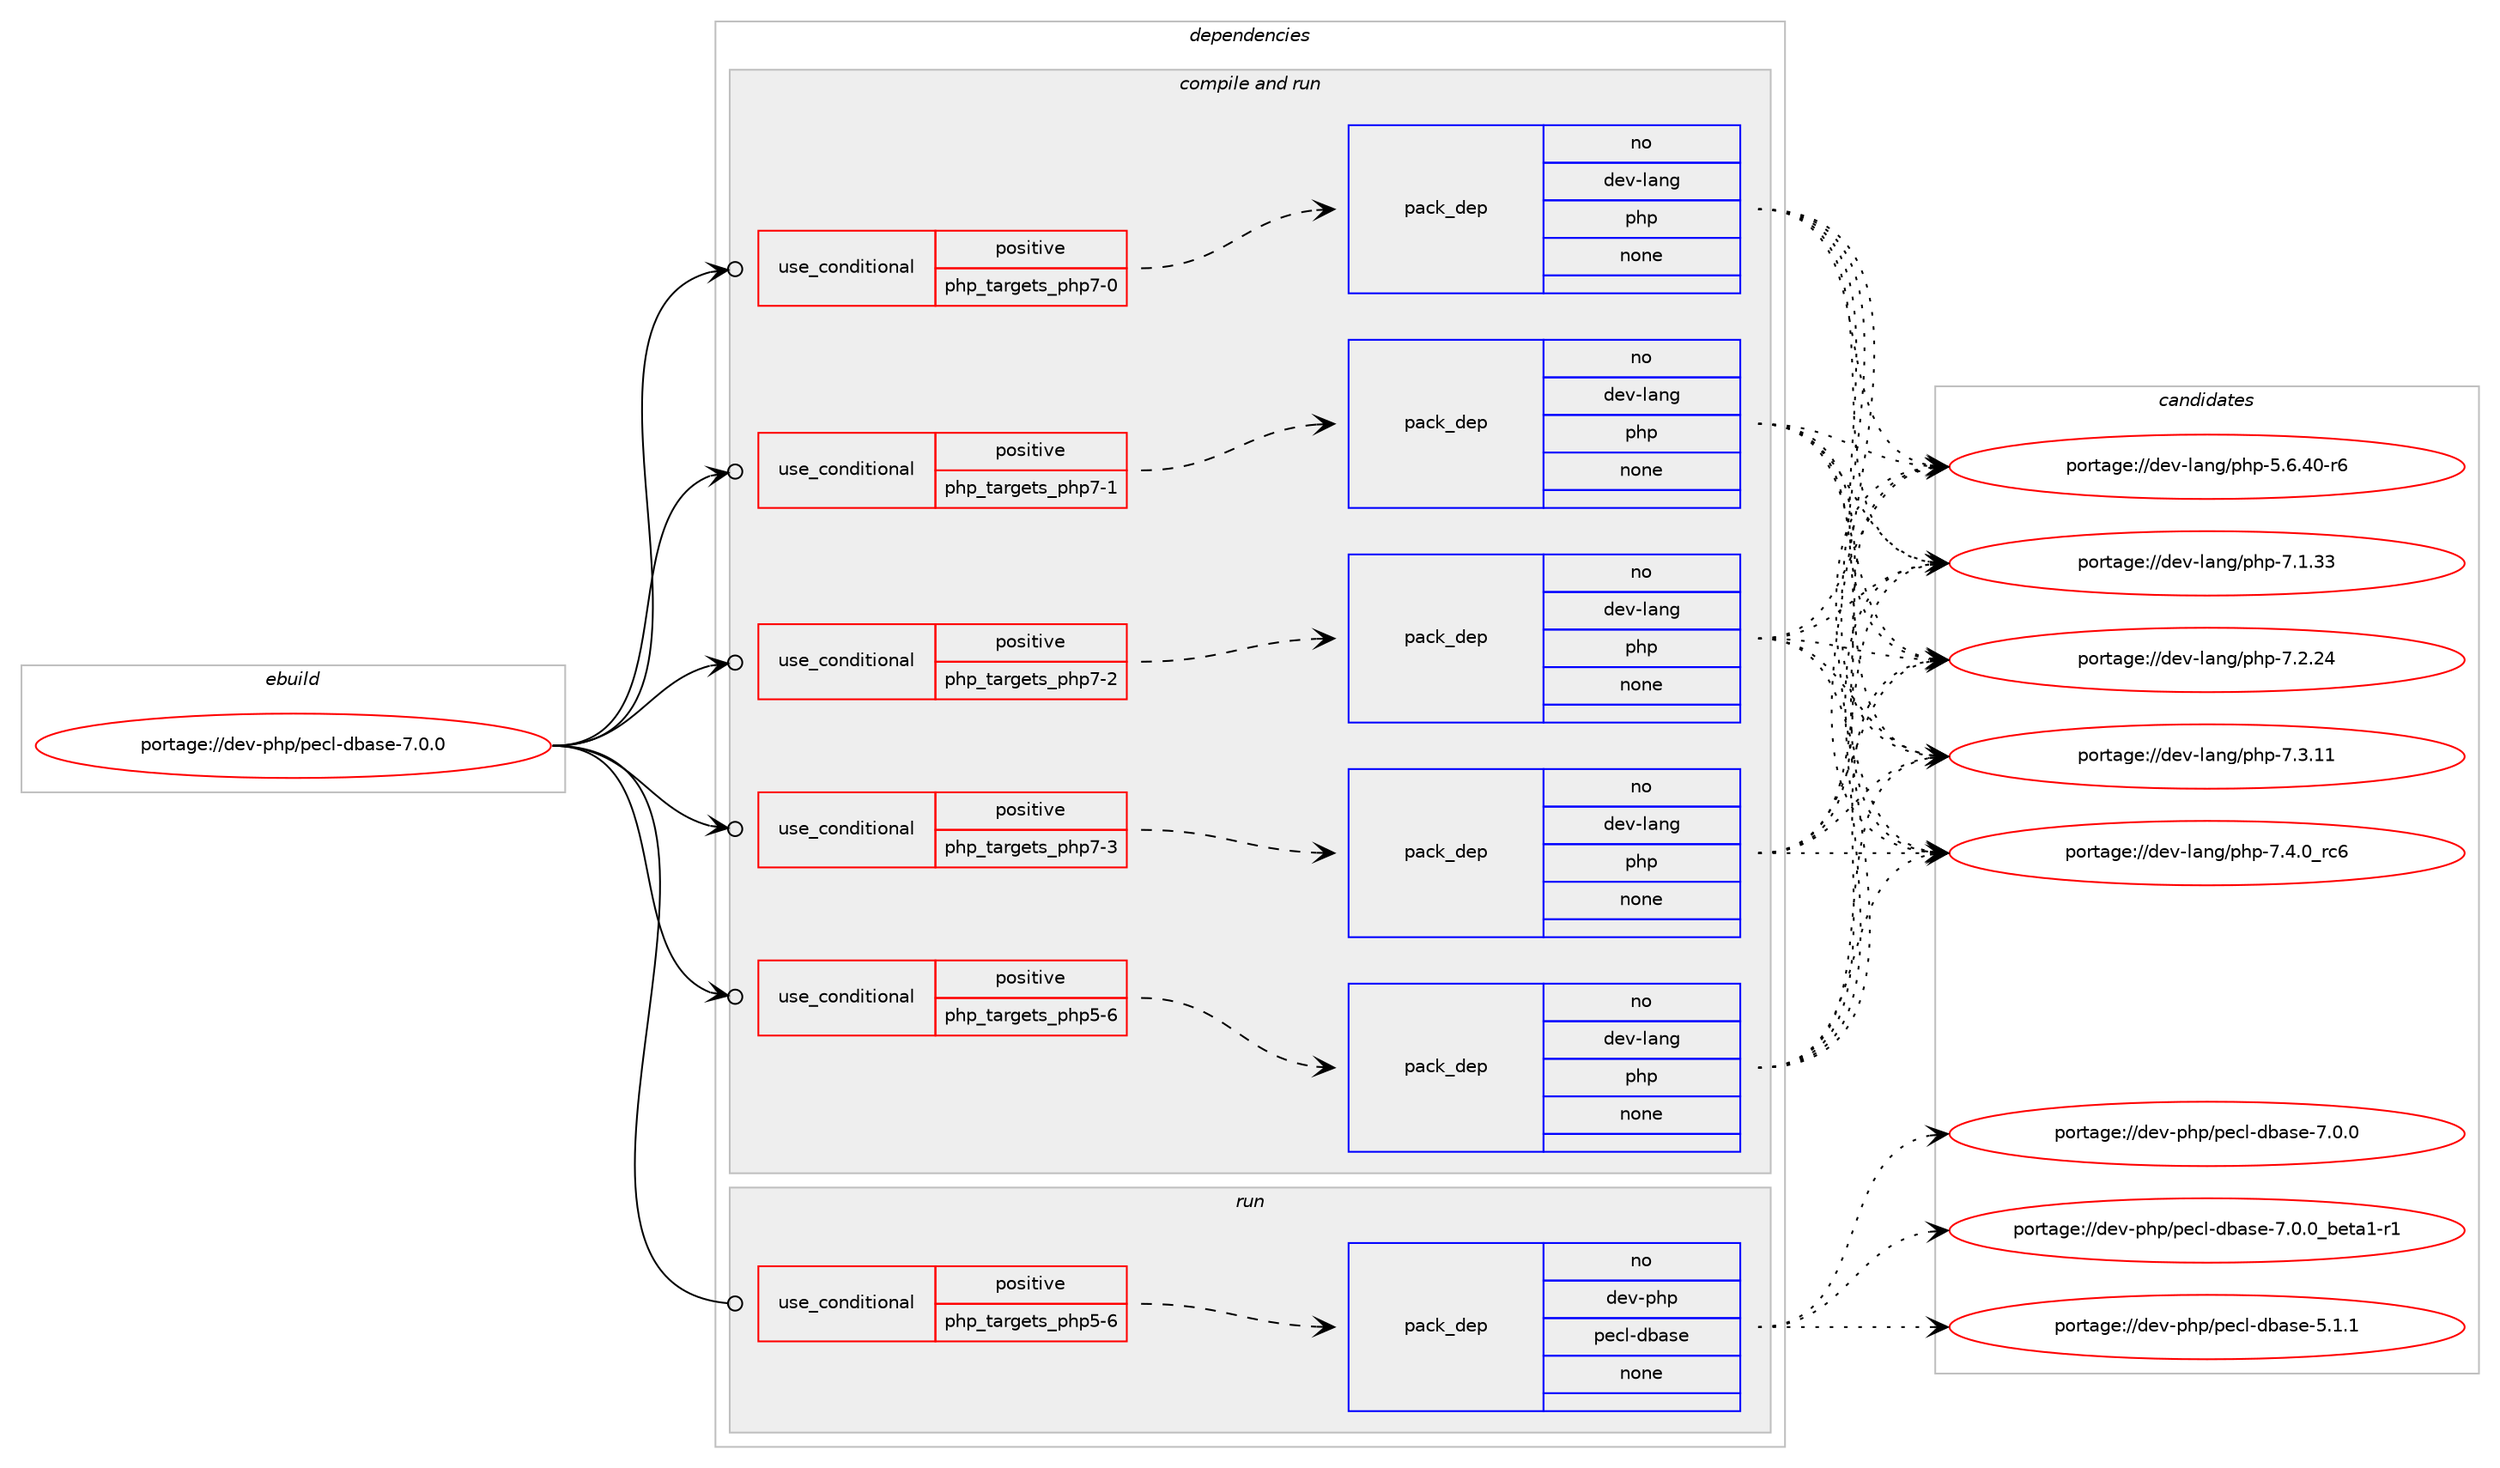 digraph prolog {

# *************
# Graph options
# *************

newrank=true;
concentrate=true;
compound=true;
graph [rankdir=LR,fontname=Helvetica,fontsize=10,ranksep=1.5];#, ranksep=2.5, nodesep=0.2];
edge  [arrowhead=vee];
node  [fontname=Helvetica,fontsize=10];

# **********
# The ebuild
# **********

subgraph cluster_leftcol {
color=gray;
rank=same;
label=<<i>ebuild</i>>;
id [label="portage://dev-php/pecl-dbase-7.0.0", color=red, width=4, href="../dev-php/pecl-dbase-7.0.0.svg"];
}

# ****************
# The dependencies
# ****************

subgraph cluster_midcol {
color=gray;
label=<<i>dependencies</i>>;
subgraph cluster_compile {
fillcolor="#eeeeee";
style=filled;
label=<<i>compile</i>>;
}
subgraph cluster_compileandrun {
fillcolor="#eeeeee";
style=filled;
label=<<i>compile and run</i>>;
subgraph cond24124 {
dependency124784 [label=<<TABLE BORDER="0" CELLBORDER="1" CELLSPACING="0" CELLPADDING="4"><TR><TD ROWSPAN="3" CELLPADDING="10">use_conditional</TD></TR><TR><TD>positive</TD></TR><TR><TD>php_targets_php5-6</TD></TR></TABLE>>, shape=none, color=red];
subgraph pack97447 {
dependency124785 [label=<<TABLE BORDER="0" CELLBORDER="1" CELLSPACING="0" CELLPADDING="4" WIDTH="220"><TR><TD ROWSPAN="6" CELLPADDING="30">pack_dep</TD></TR><TR><TD WIDTH="110">no</TD></TR><TR><TD>dev-lang</TD></TR><TR><TD>php</TD></TR><TR><TD>none</TD></TR><TR><TD></TD></TR></TABLE>>, shape=none, color=blue];
}
dependency124784:e -> dependency124785:w [weight=20,style="dashed",arrowhead="vee"];
}
id:e -> dependency124784:w [weight=20,style="solid",arrowhead="odotvee"];
subgraph cond24125 {
dependency124786 [label=<<TABLE BORDER="0" CELLBORDER="1" CELLSPACING="0" CELLPADDING="4"><TR><TD ROWSPAN="3" CELLPADDING="10">use_conditional</TD></TR><TR><TD>positive</TD></TR><TR><TD>php_targets_php7-0</TD></TR></TABLE>>, shape=none, color=red];
subgraph pack97448 {
dependency124787 [label=<<TABLE BORDER="0" CELLBORDER="1" CELLSPACING="0" CELLPADDING="4" WIDTH="220"><TR><TD ROWSPAN="6" CELLPADDING="30">pack_dep</TD></TR><TR><TD WIDTH="110">no</TD></TR><TR><TD>dev-lang</TD></TR><TR><TD>php</TD></TR><TR><TD>none</TD></TR><TR><TD></TD></TR></TABLE>>, shape=none, color=blue];
}
dependency124786:e -> dependency124787:w [weight=20,style="dashed",arrowhead="vee"];
}
id:e -> dependency124786:w [weight=20,style="solid",arrowhead="odotvee"];
subgraph cond24126 {
dependency124788 [label=<<TABLE BORDER="0" CELLBORDER="1" CELLSPACING="0" CELLPADDING="4"><TR><TD ROWSPAN="3" CELLPADDING="10">use_conditional</TD></TR><TR><TD>positive</TD></TR><TR><TD>php_targets_php7-1</TD></TR></TABLE>>, shape=none, color=red];
subgraph pack97449 {
dependency124789 [label=<<TABLE BORDER="0" CELLBORDER="1" CELLSPACING="0" CELLPADDING="4" WIDTH="220"><TR><TD ROWSPAN="6" CELLPADDING="30">pack_dep</TD></TR><TR><TD WIDTH="110">no</TD></TR><TR><TD>dev-lang</TD></TR><TR><TD>php</TD></TR><TR><TD>none</TD></TR><TR><TD></TD></TR></TABLE>>, shape=none, color=blue];
}
dependency124788:e -> dependency124789:w [weight=20,style="dashed",arrowhead="vee"];
}
id:e -> dependency124788:w [weight=20,style="solid",arrowhead="odotvee"];
subgraph cond24127 {
dependency124790 [label=<<TABLE BORDER="0" CELLBORDER="1" CELLSPACING="0" CELLPADDING="4"><TR><TD ROWSPAN="3" CELLPADDING="10">use_conditional</TD></TR><TR><TD>positive</TD></TR><TR><TD>php_targets_php7-2</TD></TR></TABLE>>, shape=none, color=red];
subgraph pack97450 {
dependency124791 [label=<<TABLE BORDER="0" CELLBORDER="1" CELLSPACING="0" CELLPADDING="4" WIDTH="220"><TR><TD ROWSPAN="6" CELLPADDING="30">pack_dep</TD></TR><TR><TD WIDTH="110">no</TD></TR><TR><TD>dev-lang</TD></TR><TR><TD>php</TD></TR><TR><TD>none</TD></TR><TR><TD></TD></TR></TABLE>>, shape=none, color=blue];
}
dependency124790:e -> dependency124791:w [weight=20,style="dashed",arrowhead="vee"];
}
id:e -> dependency124790:w [weight=20,style="solid",arrowhead="odotvee"];
subgraph cond24128 {
dependency124792 [label=<<TABLE BORDER="0" CELLBORDER="1" CELLSPACING="0" CELLPADDING="4"><TR><TD ROWSPAN="3" CELLPADDING="10">use_conditional</TD></TR><TR><TD>positive</TD></TR><TR><TD>php_targets_php7-3</TD></TR></TABLE>>, shape=none, color=red];
subgraph pack97451 {
dependency124793 [label=<<TABLE BORDER="0" CELLBORDER="1" CELLSPACING="0" CELLPADDING="4" WIDTH="220"><TR><TD ROWSPAN="6" CELLPADDING="30">pack_dep</TD></TR><TR><TD WIDTH="110">no</TD></TR><TR><TD>dev-lang</TD></TR><TR><TD>php</TD></TR><TR><TD>none</TD></TR><TR><TD></TD></TR></TABLE>>, shape=none, color=blue];
}
dependency124792:e -> dependency124793:w [weight=20,style="dashed",arrowhead="vee"];
}
id:e -> dependency124792:w [weight=20,style="solid",arrowhead="odotvee"];
}
subgraph cluster_run {
fillcolor="#eeeeee";
style=filled;
label=<<i>run</i>>;
subgraph cond24129 {
dependency124794 [label=<<TABLE BORDER="0" CELLBORDER="1" CELLSPACING="0" CELLPADDING="4"><TR><TD ROWSPAN="3" CELLPADDING="10">use_conditional</TD></TR><TR><TD>positive</TD></TR><TR><TD>php_targets_php5-6</TD></TR></TABLE>>, shape=none, color=red];
subgraph pack97452 {
dependency124795 [label=<<TABLE BORDER="0" CELLBORDER="1" CELLSPACING="0" CELLPADDING="4" WIDTH="220"><TR><TD ROWSPAN="6" CELLPADDING="30">pack_dep</TD></TR><TR><TD WIDTH="110">no</TD></TR><TR><TD>dev-php</TD></TR><TR><TD>pecl-dbase</TD></TR><TR><TD>none</TD></TR><TR><TD></TD></TR></TABLE>>, shape=none, color=blue];
}
dependency124794:e -> dependency124795:w [weight=20,style="dashed",arrowhead="vee"];
}
id:e -> dependency124794:w [weight=20,style="solid",arrowhead="odot"];
}
}

# **************
# The candidates
# **************

subgraph cluster_choices {
rank=same;
color=gray;
label=<<i>candidates</i>>;

subgraph choice97447 {
color=black;
nodesep=1;
choiceportage100101118451089711010347112104112455346544652484511454 [label="portage://dev-lang/php-5.6.40-r6", color=red, width=4,href="../dev-lang/php-5.6.40-r6.svg"];
choiceportage10010111845108971101034711210411245554649465151 [label="portage://dev-lang/php-7.1.33", color=red, width=4,href="../dev-lang/php-7.1.33.svg"];
choiceportage10010111845108971101034711210411245554650465052 [label="portage://dev-lang/php-7.2.24", color=red, width=4,href="../dev-lang/php-7.2.24.svg"];
choiceportage10010111845108971101034711210411245554651464949 [label="portage://dev-lang/php-7.3.11", color=red, width=4,href="../dev-lang/php-7.3.11.svg"];
choiceportage100101118451089711010347112104112455546524648951149954 [label="portage://dev-lang/php-7.4.0_rc6", color=red, width=4,href="../dev-lang/php-7.4.0_rc6.svg"];
dependency124785:e -> choiceportage100101118451089711010347112104112455346544652484511454:w [style=dotted,weight="100"];
dependency124785:e -> choiceportage10010111845108971101034711210411245554649465151:w [style=dotted,weight="100"];
dependency124785:e -> choiceportage10010111845108971101034711210411245554650465052:w [style=dotted,weight="100"];
dependency124785:e -> choiceportage10010111845108971101034711210411245554651464949:w [style=dotted,weight="100"];
dependency124785:e -> choiceportage100101118451089711010347112104112455546524648951149954:w [style=dotted,weight="100"];
}
subgraph choice97448 {
color=black;
nodesep=1;
choiceportage100101118451089711010347112104112455346544652484511454 [label="portage://dev-lang/php-5.6.40-r6", color=red, width=4,href="../dev-lang/php-5.6.40-r6.svg"];
choiceportage10010111845108971101034711210411245554649465151 [label="portage://dev-lang/php-7.1.33", color=red, width=4,href="../dev-lang/php-7.1.33.svg"];
choiceportage10010111845108971101034711210411245554650465052 [label="portage://dev-lang/php-7.2.24", color=red, width=4,href="../dev-lang/php-7.2.24.svg"];
choiceportage10010111845108971101034711210411245554651464949 [label="portage://dev-lang/php-7.3.11", color=red, width=4,href="../dev-lang/php-7.3.11.svg"];
choiceportage100101118451089711010347112104112455546524648951149954 [label="portage://dev-lang/php-7.4.0_rc6", color=red, width=4,href="../dev-lang/php-7.4.0_rc6.svg"];
dependency124787:e -> choiceportage100101118451089711010347112104112455346544652484511454:w [style=dotted,weight="100"];
dependency124787:e -> choiceportage10010111845108971101034711210411245554649465151:w [style=dotted,weight="100"];
dependency124787:e -> choiceportage10010111845108971101034711210411245554650465052:w [style=dotted,weight="100"];
dependency124787:e -> choiceportage10010111845108971101034711210411245554651464949:w [style=dotted,weight="100"];
dependency124787:e -> choiceportage100101118451089711010347112104112455546524648951149954:w [style=dotted,weight="100"];
}
subgraph choice97449 {
color=black;
nodesep=1;
choiceportage100101118451089711010347112104112455346544652484511454 [label="portage://dev-lang/php-5.6.40-r6", color=red, width=4,href="../dev-lang/php-5.6.40-r6.svg"];
choiceportage10010111845108971101034711210411245554649465151 [label="portage://dev-lang/php-7.1.33", color=red, width=4,href="../dev-lang/php-7.1.33.svg"];
choiceportage10010111845108971101034711210411245554650465052 [label="portage://dev-lang/php-7.2.24", color=red, width=4,href="../dev-lang/php-7.2.24.svg"];
choiceportage10010111845108971101034711210411245554651464949 [label="portage://dev-lang/php-7.3.11", color=red, width=4,href="../dev-lang/php-7.3.11.svg"];
choiceportage100101118451089711010347112104112455546524648951149954 [label="portage://dev-lang/php-7.4.0_rc6", color=red, width=4,href="../dev-lang/php-7.4.0_rc6.svg"];
dependency124789:e -> choiceportage100101118451089711010347112104112455346544652484511454:w [style=dotted,weight="100"];
dependency124789:e -> choiceportage10010111845108971101034711210411245554649465151:w [style=dotted,weight="100"];
dependency124789:e -> choiceportage10010111845108971101034711210411245554650465052:w [style=dotted,weight="100"];
dependency124789:e -> choiceportage10010111845108971101034711210411245554651464949:w [style=dotted,weight="100"];
dependency124789:e -> choiceportage100101118451089711010347112104112455546524648951149954:w [style=dotted,weight="100"];
}
subgraph choice97450 {
color=black;
nodesep=1;
choiceportage100101118451089711010347112104112455346544652484511454 [label="portage://dev-lang/php-5.6.40-r6", color=red, width=4,href="../dev-lang/php-5.6.40-r6.svg"];
choiceportage10010111845108971101034711210411245554649465151 [label="portage://dev-lang/php-7.1.33", color=red, width=4,href="../dev-lang/php-7.1.33.svg"];
choiceportage10010111845108971101034711210411245554650465052 [label="portage://dev-lang/php-7.2.24", color=red, width=4,href="../dev-lang/php-7.2.24.svg"];
choiceportage10010111845108971101034711210411245554651464949 [label="portage://dev-lang/php-7.3.11", color=red, width=4,href="../dev-lang/php-7.3.11.svg"];
choiceportage100101118451089711010347112104112455546524648951149954 [label="portage://dev-lang/php-7.4.0_rc6", color=red, width=4,href="../dev-lang/php-7.4.0_rc6.svg"];
dependency124791:e -> choiceportage100101118451089711010347112104112455346544652484511454:w [style=dotted,weight="100"];
dependency124791:e -> choiceportage10010111845108971101034711210411245554649465151:w [style=dotted,weight="100"];
dependency124791:e -> choiceportage10010111845108971101034711210411245554650465052:w [style=dotted,weight="100"];
dependency124791:e -> choiceportage10010111845108971101034711210411245554651464949:w [style=dotted,weight="100"];
dependency124791:e -> choiceportage100101118451089711010347112104112455546524648951149954:w [style=dotted,weight="100"];
}
subgraph choice97451 {
color=black;
nodesep=1;
choiceportage100101118451089711010347112104112455346544652484511454 [label="portage://dev-lang/php-5.6.40-r6", color=red, width=4,href="../dev-lang/php-5.6.40-r6.svg"];
choiceportage10010111845108971101034711210411245554649465151 [label="portage://dev-lang/php-7.1.33", color=red, width=4,href="../dev-lang/php-7.1.33.svg"];
choiceportage10010111845108971101034711210411245554650465052 [label="portage://dev-lang/php-7.2.24", color=red, width=4,href="../dev-lang/php-7.2.24.svg"];
choiceportage10010111845108971101034711210411245554651464949 [label="portage://dev-lang/php-7.3.11", color=red, width=4,href="../dev-lang/php-7.3.11.svg"];
choiceportage100101118451089711010347112104112455546524648951149954 [label="portage://dev-lang/php-7.4.0_rc6", color=red, width=4,href="../dev-lang/php-7.4.0_rc6.svg"];
dependency124793:e -> choiceportage100101118451089711010347112104112455346544652484511454:w [style=dotted,weight="100"];
dependency124793:e -> choiceportage10010111845108971101034711210411245554649465151:w [style=dotted,weight="100"];
dependency124793:e -> choiceportage10010111845108971101034711210411245554650465052:w [style=dotted,weight="100"];
dependency124793:e -> choiceportage10010111845108971101034711210411245554651464949:w [style=dotted,weight="100"];
dependency124793:e -> choiceportage100101118451089711010347112104112455546524648951149954:w [style=dotted,weight="100"];
}
subgraph choice97452 {
color=black;
nodesep=1;
choiceportage100101118451121041124711210199108451009897115101455346494649 [label="portage://dev-php/pecl-dbase-5.1.1", color=red, width=4,href="../dev-php/pecl-dbase-5.1.1.svg"];
choiceportage100101118451121041124711210199108451009897115101455546484648 [label="portage://dev-php/pecl-dbase-7.0.0", color=red, width=4,href="../dev-php/pecl-dbase-7.0.0.svg"];
choiceportage100101118451121041124711210199108451009897115101455546484648959810111697494511449 [label="portage://dev-php/pecl-dbase-7.0.0_beta1-r1", color=red, width=4,href="../dev-php/pecl-dbase-7.0.0_beta1-r1.svg"];
dependency124795:e -> choiceportage100101118451121041124711210199108451009897115101455346494649:w [style=dotted,weight="100"];
dependency124795:e -> choiceportage100101118451121041124711210199108451009897115101455546484648:w [style=dotted,weight="100"];
dependency124795:e -> choiceportage100101118451121041124711210199108451009897115101455546484648959810111697494511449:w [style=dotted,weight="100"];
}
}

}

